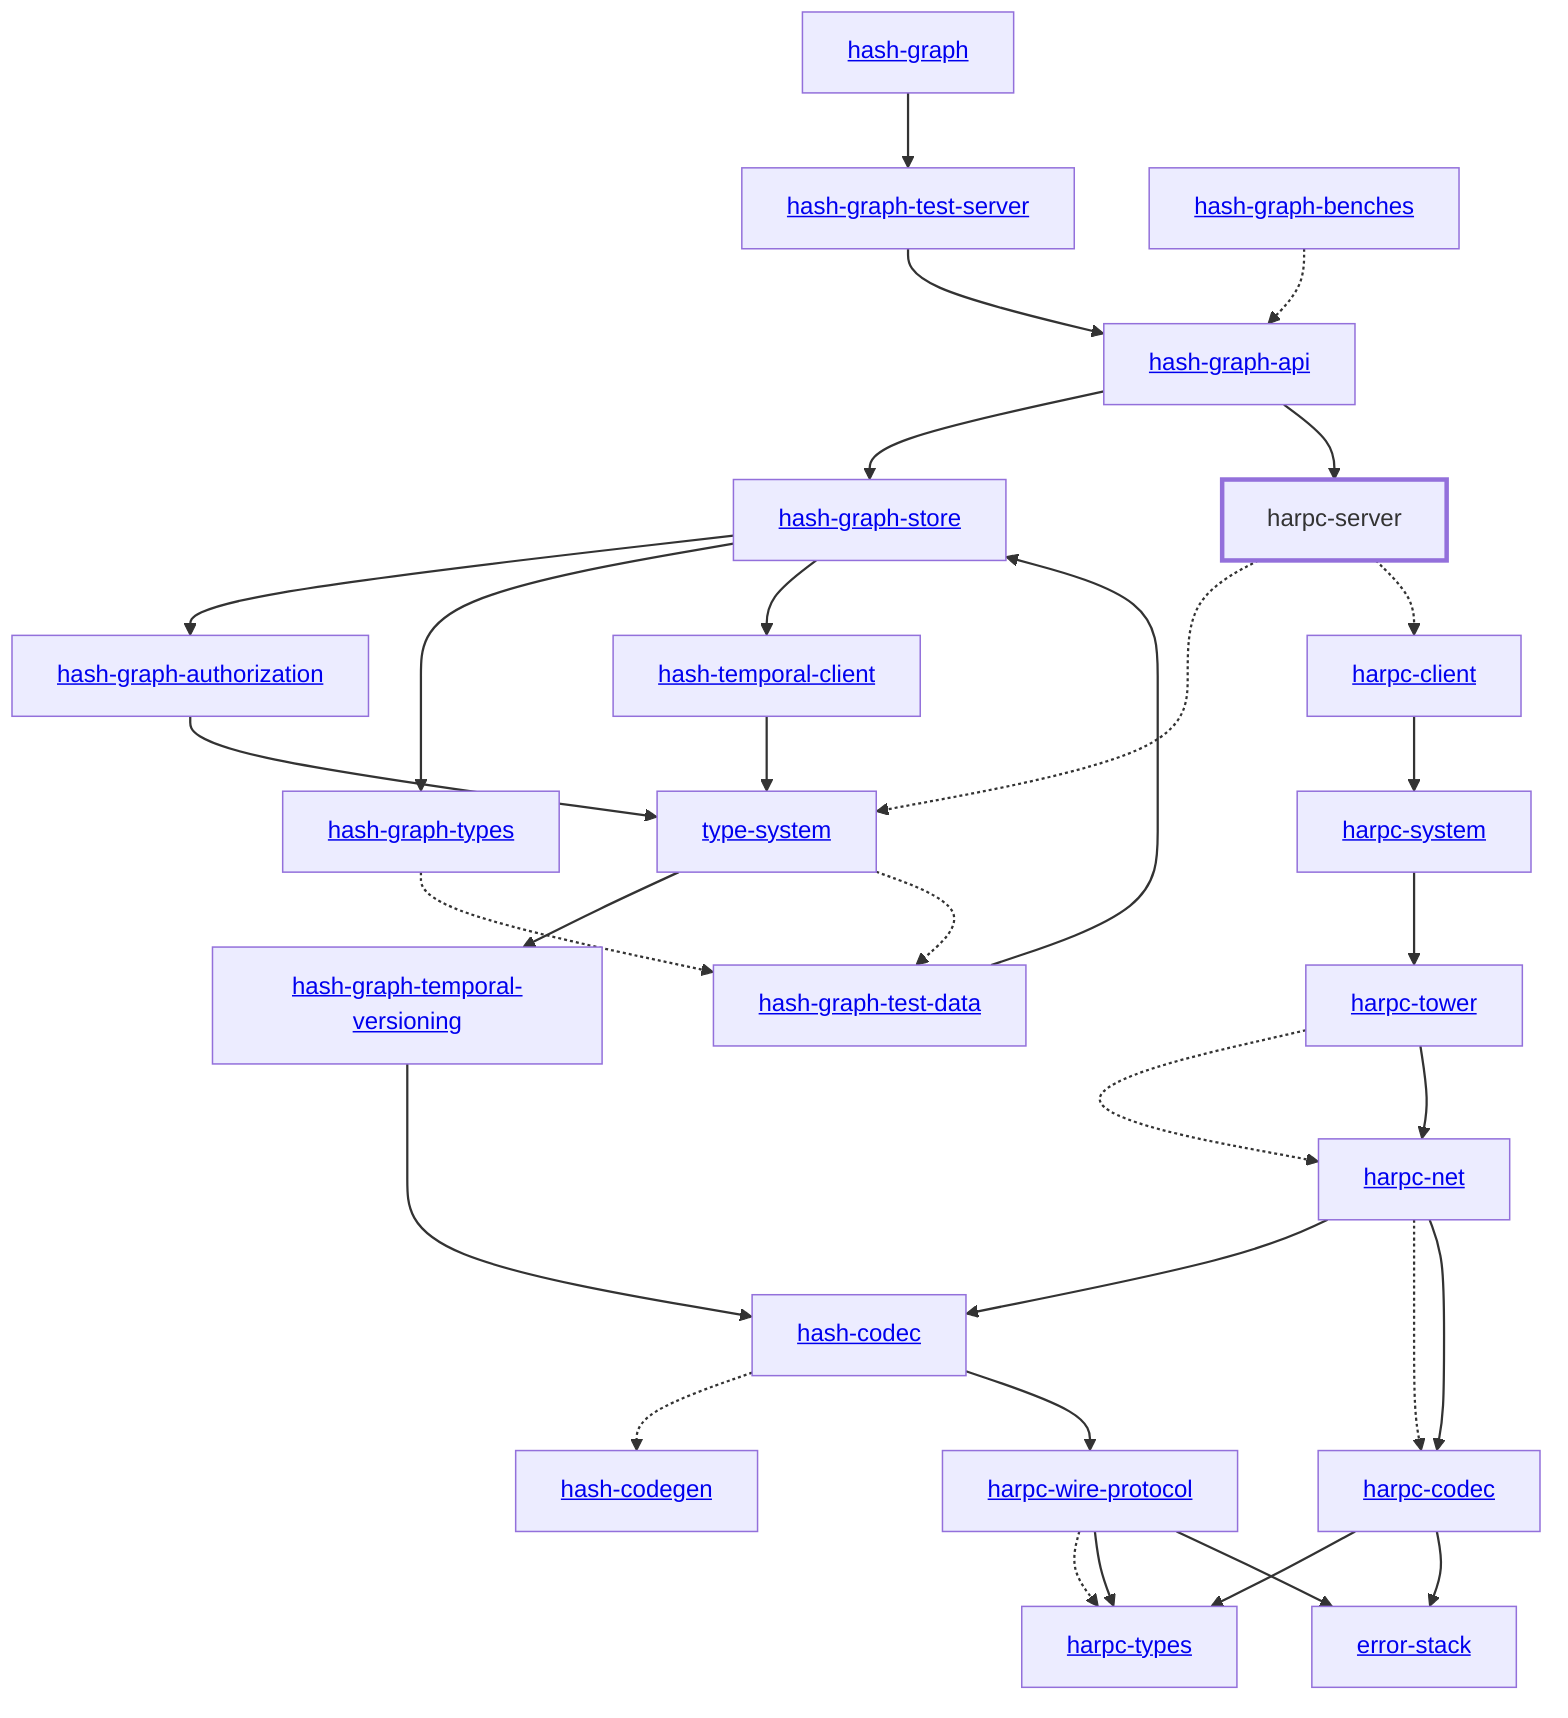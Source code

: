 graph TD
    linkStyle default stroke-width:1.5px
    classDef default stroke-width:1px
    classDef root stroke-width:3px
    classDef dev stroke-width:1px
    classDef build stroke-width:1px
    %% Legend
    %% --> : Normal dependency
    %% -.-> : Dev dependency
    %% ---> : Build dependency
    0[<a href="../hash_graph">hash-graph</a>]
    1[<a href="../type_system">type-system</a>]
    2[<a href="../hash_codec">hash-codec</a>]
    3[<a href="../hash_codegen">hash-codegen</a>]
    4[<a href="../hash_graph_api">hash-graph-api</a>]
    5[<a href="../hash_graph_authorization">hash-graph-authorization</a>]
    6[<a href="../hash_graph_store">hash-graph-store</a>]
    7[<a href="../hash_graph_temporal_versioning">hash-graph-temporal-versioning</a>]
    8[<a href="../hash_graph_test_server">hash-graph-test-server</a>]
    9[<a href="../hash_graph_types">hash-graph-types</a>]
    10[<a href="../harpc_client">harpc-client</a>]
    11[<a href="../harpc_codec">harpc-codec</a>]
    12[<a href="../harpc_net">harpc-net</a>]
    13[harpc-server]
    class 13 root
    14[<a href="../harpc_system">harpc-system</a>]
    15[<a href="../harpc_tower">harpc-tower</a>]
    16[<a href="../harpc_types">harpc-types</a>]
    17[<a href="../harpc_wire_protocol">harpc-wire-protocol</a>]
    18[<a href="../hash_temporal_client">hash-temporal-client</a>]
    19[<a href="../error_stack">error-stack</a>]
    20[<a href="../hash_graph_benches">hash-graph-benches</a>]
    21[<a href="../hash_graph_test_data">hash-graph-test-data</a>]
    0 --> 8
    1 --> 7
    1 -.-> 21
    2 -.-> 3
    2 --> 17
    4 --> 6
    4 --> 13
    5 --> 1
    6 --> 5
    6 --> 9
    6 --> 18
    7 --> 2
    8 --> 4
    9 -.-> 21
    10 --> 14
    11 --> 16
    11 --> 19
    12 --> 2
    12 -.-> 11
    12 --> 11
    13 -.-> 1
    13 -.-> 10
    14 --> 15
    15 -.-> 12
    15 --> 12
    17 -.-> 16
    17 --> 16
    17 --> 19
    18 --> 1
    20 -.-> 4
    21 --> 6